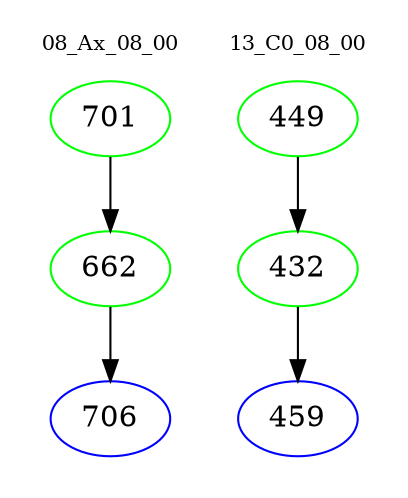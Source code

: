 digraph{
subgraph cluster_0 {
color = white
label = "08_Ax_08_00";
fontsize=10;
T0_701 [label="701", color="green"]
T0_701 -> T0_662 [color="black"]
T0_662 [label="662", color="green"]
T0_662 -> T0_706 [color="black"]
T0_706 [label="706", color="blue"]
}
subgraph cluster_1 {
color = white
label = "13_C0_08_00";
fontsize=10;
T1_449 [label="449", color="green"]
T1_449 -> T1_432 [color="black"]
T1_432 [label="432", color="green"]
T1_432 -> T1_459 [color="black"]
T1_459 [label="459", color="blue"]
}
}
